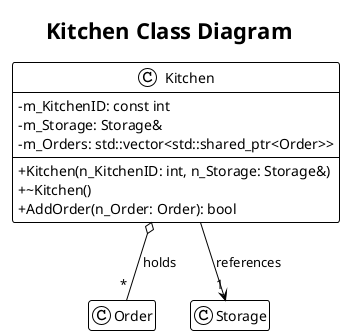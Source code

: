 @startuml
!theme plain
skinparam classAttributeIconSize 0
hide empty members
title Kitchen Class Diagram

' Forward-declare dependencies to show relationships
class Order
class Storage

class Kitchen {
  - m_KitchenID: const int
  - m_Storage: Storage&
  - m_Orders: std::vector<std::shared_ptr<Order>>
  --
  + Kitchen(n_KitchenID: int, n_Storage: Storage&)
  + ~Kitchen()
  + AddOrder(n_Order: Order): bool
}

' --- Relationships ---

' Association: Kitchen has a mandatory reference to one Storage object,
' but does not own it.
Kitchen --> "1" Storage : references

' Aggregation: Kitchen holds a collection of Order objects via shared pointers.
Kitchen o-- "*" Order : holds

@enduml